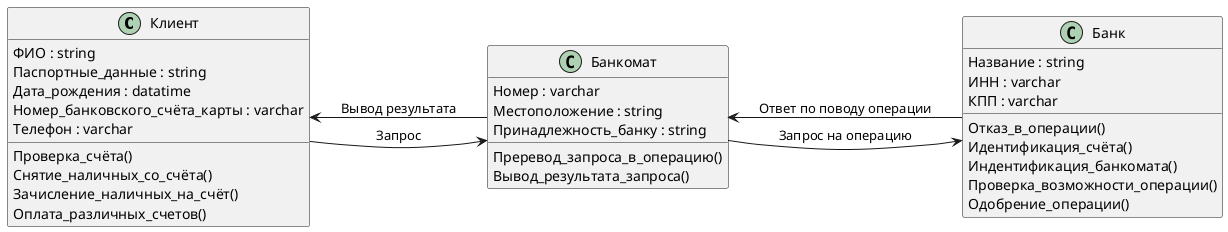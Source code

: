 @startuml "Классы ПР1"
left to right direction

class Клиент{
  ФИО : string
  Паспортные_данные : string
  Дата_рождения : datatime
  Номер_банковского_счёта_карты : varchar
  Телефон : varchar
  Проверка_счёта()
  Снятие_наличных_со_счёта()
  Зачисление_наличных_на_счёт()
  Оплата_различных_счетов()
}

class Банкомат{
  Номер : varchar
  Местоположение : string
  Принадлежность_банку : string
  Преревод_запроса_в_операцию()
  Вывод_результата_запроса()

}


class Банк{
  Название : string
  ИНН : varchar
  КПП : varchar
  Отказ_в_операции()
  Идентификация_счёта()
  Индентификация_банкомата()
  Проверка_возможности_операции()
  Одобрение_операции()
}
Банкомат <-- Банк: Ответ по поводу операции
Банк <-- Банкомат: Запрос на операцию
Клиент <-- Банкомат: Вывод результата
Банкомат <-- Клиент: Запрос

@enduml
